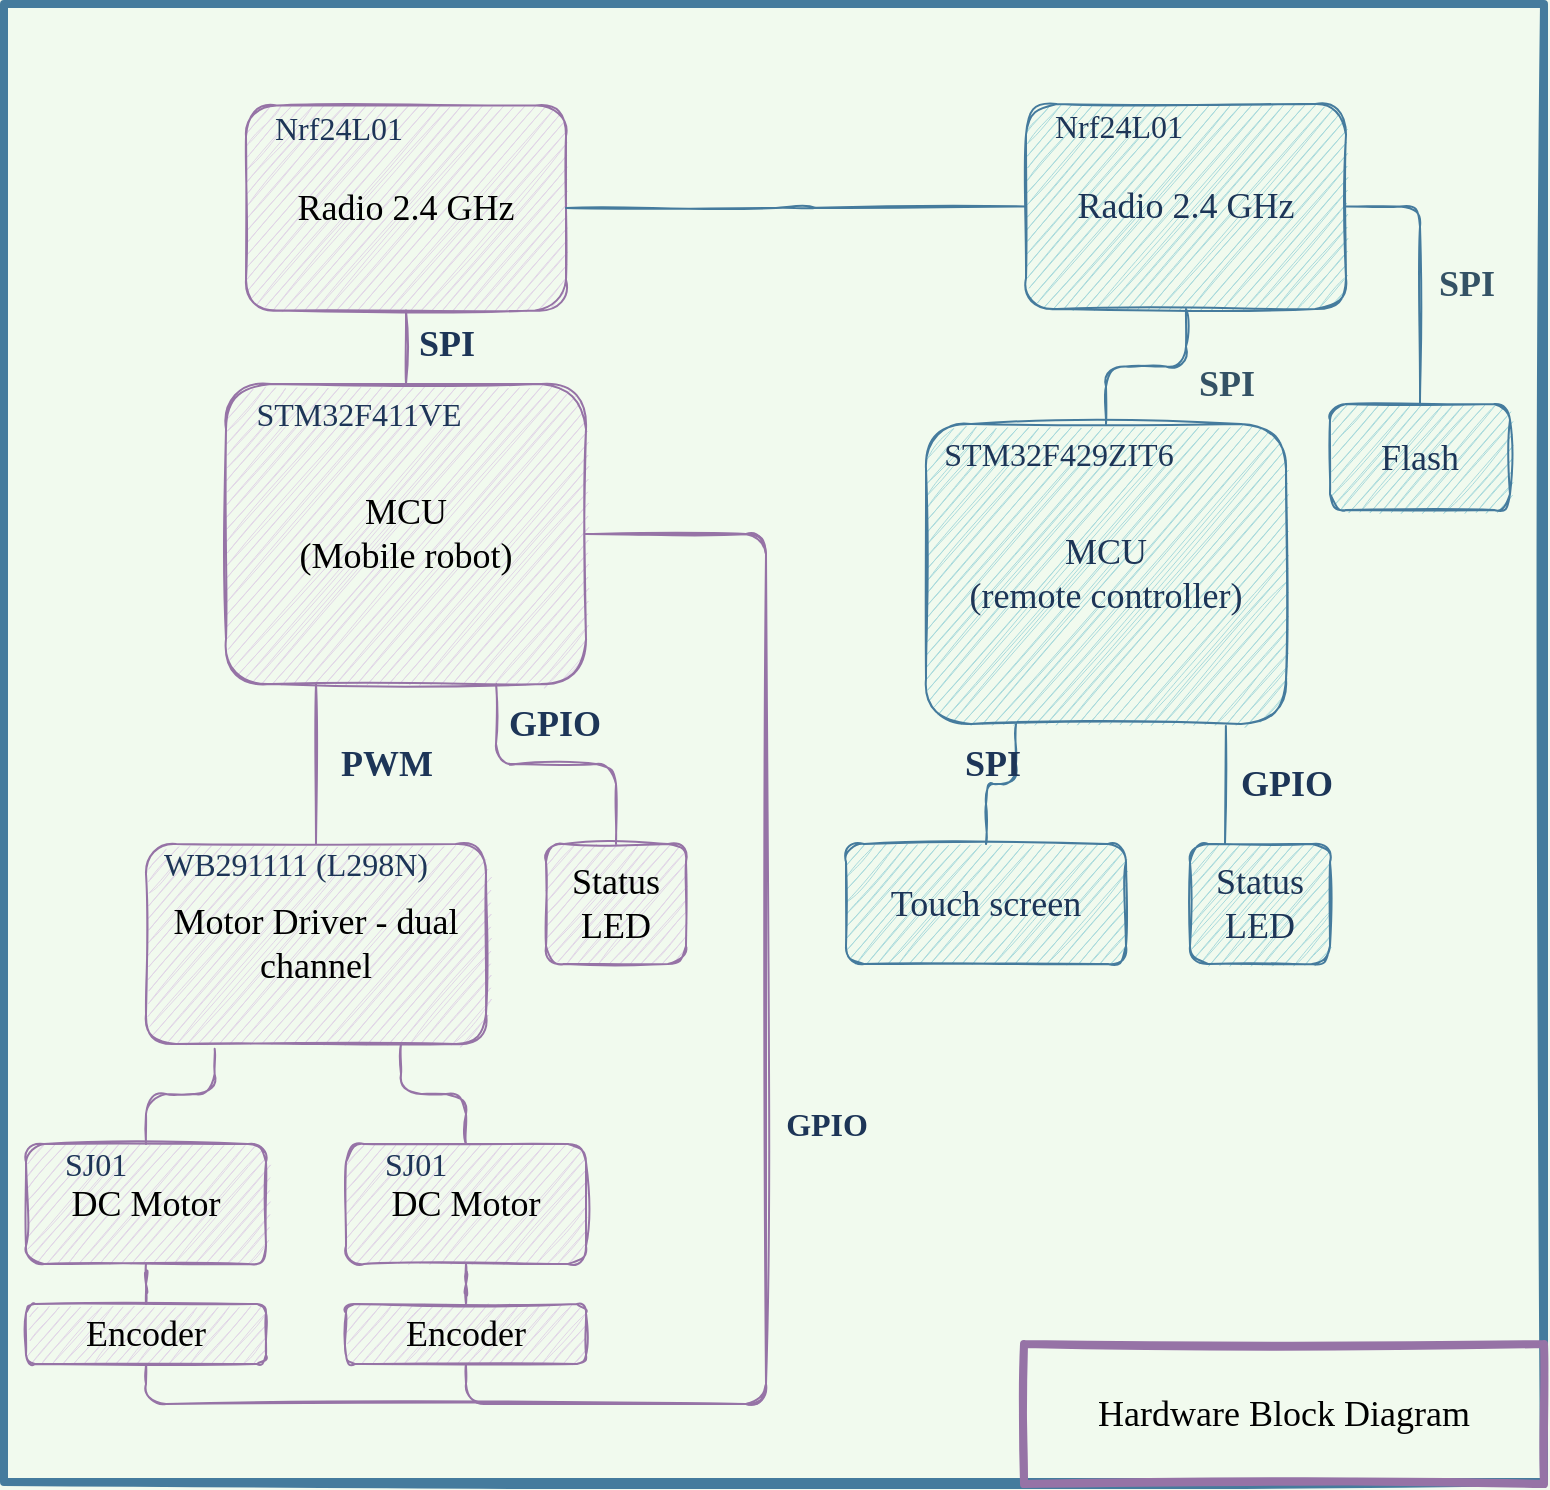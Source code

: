 <mxfile version="16.5.1" type="device"><diagram id="fh3kz13Z7o8pKzMiirxR" name="Page-1"><mxGraphModel dx="1980" dy="712" grid="1" gridSize="10" guides="1" tooltips="1" connect="1" arrows="1" fold="1" page="1" pageScale="1" pageWidth="827" pageHeight="1169" background="#F1FAEE" math="0" shadow="0"><root><mxCell id="0"/><mxCell id="1" parent="0"/><mxCell id="w8mIpnhObAFhSEqiOdWa-1" value="" style="rounded=0;whiteSpace=wrap;html=1;fontColor=#1D3557;strokeColor=#457B9D;fillColor=none;strokeWidth=4;sketch=1;fontFamily=Computer Modern;fontSource=https%3A%2F%2Ffonts.googleapis.com%2Fcss%3Ffamily%3DComputer%2BModern;shadow=0;glass=0;" parent="1" vertex="1"><mxGeometry x="-801" y="180" width="770" height="739" as="geometry"/></mxCell><mxCell id="Uzonyh6WQcR22hM6_mPs-10" value="&lt;font face=&quot;Computer Modern&quot; style=&quot;font-size: 18px&quot;&gt;Hardware Block Diagram&lt;/font&gt;" style="rounded=0;whiteSpace=wrap;html=1;strokeColor=#9673a6;strokeWidth=4;fillColor=none;sketch=1;" parent="1" vertex="1"><mxGeometry x="-291" y="850" width="260" height="70" as="geometry"/></mxCell><mxCell id="w8mIpnhObAFhSEqiOdWa-7" value="&lt;font face=&quot;Computer Modern&quot; data-font-src=&quot;https://fonts.googleapis.com/css?family=Computer+Modern&quot;&gt;SPI&lt;/font&gt;" style="edgeStyle=orthogonalEdgeStyle;shape=connector;rounded=1;sketch=1;orthogonalLoop=1;jettySize=auto;html=1;exitX=0.5;exitY=0;exitDx=0;exitDy=0;entryX=0.5;entryY=1;entryDx=0;entryDy=0;labelBackgroundColor=none;fontFamily=Helvetica;fontSize=18;fontColor=#345265;startArrow=none;startFill=0;endArrow=none;endFill=0;strokeColor=#457B9D;fontStyle=1;" parent="1" source="Uzonyh6WQcR22hM6_mPs-31" target="Uzonyh6WQcR22hM6_mPs-35" edge="1"><mxGeometry x="0.411" y="-22" relative="1" as="geometry"><mxPoint x="-2" y="9" as="offset"/></mxGeometry></mxCell><mxCell id="w8mIpnhObAFhSEqiOdWa-22" value="SPI" style="edgeStyle=orthogonalEdgeStyle;shape=connector;rounded=1;sketch=1;orthogonalLoop=1;jettySize=auto;html=1;labelBackgroundColor=none;fontFamily=Computer Modern;fontSource=https%3A%2F%2Ffonts.googleapis.com%2Fcss%3Ffamily%3DComputer%2BModern;fontSize=18;fontColor=#1D3557;startArrow=none;startFill=0;endArrow=none;endFill=0;strokeColor=#457B9D;exitX=0.25;exitY=1;exitDx=0;exitDy=0;fontStyle=1" parent="1" source="Uzonyh6WQcR22hM6_mPs-31" target="w8mIpnhObAFhSEqiOdWa-21" edge="1"><mxGeometry x="0.111" y="-10" relative="1" as="geometry"><mxPoint x="-1" as="offset"/></mxGeometry></mxCell><mxCell id="w8mIpnhObAFhSEqiOdWa-14" value="&lt;font face=&quot;Computer Modern&quot; data-font-src=&quot;https://fonts.googleapis.com/css?family=Computer+Modern&quot; style=&quot;font-size: 18px&quot;&gt;&lt;b&gt;PWM&lt;/b&gt;&lt;/font&gt;" style="edgeStyle=orthogonalEdgeStyle;shape=connector;rounded=1;sketch=1;orthogonalLoop=1;jettySize=auto;html=1;labelBackgroundColor=none;fontFamily=Helvetica;fontSize=12;fontColor=#1D3557;startArrow=none;startFill=0;endArrow=none;endFill=0;strokeColor=#9673a6;exitX=0.25;exitY=1;exitDx=0;exitDy=0;fillColor=#e1d5e7;" parent="1" source="Uzonyh6WQcR22hM6_mPs-33" target="w8mIpnhObAFhSEqiOdWa-13" edge="1"><mxGeometry y="35" relative="1" as="geometry"><mxPoint as="offset"/></mxGeometry></mxCell><mxCell id="w8mIpnhObAFhSEqiOdWa-20" value="GPIO" style="edgeStyle=orthogonalEdgeStyle;shape=connector;rounded=1;sketch=1;orthogonalLoop=1;jettySize=auto;html=1;labelBackgroundColor=none;fontFamily=Computer Modern;fontSource=https%3A%2F%2Ffonts.googleapis.com%2Fcss%3Ffamily%3DComputer%2BModern;fontSize=18;fontColor=#1D3557;startArrow=none;startFill=0;endArrow=none;endFill=0;strokeColor=#9673a6;exitX=0.75;exitY=1;exitDx=0;exitDy=0;fontStyle=1;fillColor=#e1d5e7;" parent="1" source="Uzonyh6WQcR22hM6_mPs-33" target="w8mIpnhObAFhSEqiOdWa-19" edge="1"><mxGeometry y="20" relative="1" as="geometry"><mxPoint x="-1" as="offset"/></mxGeometry></mxCell><mxCell id="w8mIpnhObAFhSEqiOdWa-30" value="&lt;b&gt;&lt;font style=&quot;font-size: 18px&quot;&gt;SPI&lt;/font&gt;&lt;/b&gt;" style="edgeStyle=orthogonalEdgeStyle;shape=connector;rounded=1;sketch=1;orthogonalLoop=1;jettySize=auto;html=1;exitX=0.5;exitY=0;exitDx=0;exitDy=0;entryX=0.5;entryY=1;entryDx=0;entryDy=0;labelBackgroundColor=none;fontFamily=Computer Modern;fontSource=https%3A%2F%2Ffonts.googleapis.com%2Fcss%3Ffamily%3DComputer%2BModern;fontSize=16;fontColor=#1D3557;startArrow=none;startFill=0;endArrow=none;endFill=0;strokeColor=#9673a6;fillColor=#e1d5e7;" parent="1" source="Uzonyh6WQcR22hM6_mPs-33" target="w8mIpnhObAFhSEqiOdWa-28" edge="1"><mxGeometry x="0.088" y="-20" relative="1" as="geometry"><mxPoint as="offset"/></mxGeometry></mxCell><mxCell id="w8mIpnhObAFhSEqiOdWa-16" value="" style="edgeStyle=orthogonalEdgeStyle;shape=connector;rounded=1;sketch=1;orthogonalLoop=1;jettySize=auto;html=1;labelBackgroundColor=none;fontFamily=Computer Modern;fontSource=https%3A%2F%2Ffonts.googleapis.com%2Fcss%3Ffamily%3DComputer%2BModern;fontSize=18;fontColor=#1D3557;startArrow=none;startFill=0;endArrow=none;endFill=0;strokeColor=#9673a6;exitX=0.202;exitY=1.024;exitDx=0;exitDy=0;exitPerimeter=0;fillColor=#e1d5e7;" parent="1" source="w8mIpnhObAFhSEqiOdWa-13" target="w8mIpnhObAFhSEqiOdWa-15" edge="1"><mxGeometry relative="1" as="geometry"/></mxCell><mxCell id="w8mIpnhObAFhSEqiOdWa-18" value="" style="edgeStyle=orthogonalEdgeStyle;shape=connector;rounded=1;sketch=1;orthogonalLoop=1;jettySize=auto;html=1;labelBackgroundColor=none;fontFamily=Computer Modern;fontSource=https%3A%2F%2Ffonts.googleapis.com%2Fcss%3Ffamily%3DComputer%2BModern;fontSize=18;fontColor=#1D3557;startArrow=none;startFill=0;endArrow=none;endFill=0;strokeColor=#9673a6;exitX=0.75;exitY=1;exitDx=0;exitDy=0;fillColor=#e1d5e7;" parent="1" source="w8mIpnhObAFhSEqiOdWa-13" target="w8mIpnhObAFhSEqiOdWa-17" edge="1"><mxGeometry relative="1" as="geometry"/></mxCell><mxCell id="w8mIpnhObAFhSEqiOdWa-42" value="" style="edgeStyle=orthogonalEdgeStyle;shape=connector;rounded=1;sketch=1;orthogonalLoop=1;jettySize=auto;html=1;labelBackgroundColor=none;fontFamily=Computer Modern;fontSource=https%3A%2F%2Ffonts.googleapis.com%2Fcss%3Ffamily%3DComputer%2BModern;fontSize=16;fontColor=#1D3557;startArrow=none;startFill=0;endArrow=none;endFill=0;strokeColor=#9673a6;fillColor=#e1d5e7;" parent="1" source="w8mIpnhObAFhSEqiOdWa-15" target="w8mIpnhObAFhSEqiOdWa-41" edge="1"><mxGeometry relative="1" as="geometry"/></mxCell><mxCell id="w8mIpnhObAFhSEqiOdWa-44" value="" style="edgeStyle=orthogonalEdgeStyle;shape=connector;rounded=1;sketch=1;orthogonalLoop=1;jettySize=auto;html=1;labelBackgroundColor=none;fontFamily=Computer Modern;fontSource=https%3A%2F%2Ffonts.googleapis.com%2Fcss%3Ffamily%3DComputer%2BModern;fontSize=16;fontColor=#1D3557;startArrow=none;startFill=0;endArrow=none;endFill=0;strokeColor=#9673a6;fillColor=#e1d5e7;" parent="1" source="w8mIpnhObAFhSEqiOdWa-17" target="w8mIpnhObAFhSEqiOdWa-43" edge="1"><mxGeometry relative="1" as="geometry"/></mxCell><mxCell id="w8mIpnhObAFhSEqiOdWa-19" value="Status LED" style="whiteSpace=wrap;html=1;fillColor=#e1d5e7;strokeColor=#9673a6;rounded=1;sketch=1;fontFamily=Computer Modern;fontSource=https%3A%2F%2Ffonts.googleapis.com%2Fcss%3Ffamily%3DComputer%2BModern;fontSize=18;" parent="1" vertex="1"><mxGeometry x="-530" y="600" width="70" height="60" as="geometry"/></mxCell><mxCell id="w8mIpnhObAFhSEqiOdWa-21" value="&lt;font face=&quot;Computer Modern&quot; style=&quot;font-size: 18px&quot;&gt;Touch screen&lt;br&gt;&lt;/font&gt;" style="rounded=1;whiteSpace=wrap;html=1;fillColor=#A8DADC;strokeColor=#457B9D;fontColor=#1D3557;sketch=1;" parent="1" vertex="1"><mxGeometry x="-380" y="600" width="140" height="60" as="geometry"/></mxCell><mxCell id="w8mIpnhObAFhSEqiOdWa-24" value="GPIO" style="edgeStyle=orthogonalEdgeStyle;shape=connector;rounded=1;sketch=1;orthogonalLoop=1;jettySize=auto;html=1;entryX=0.833;entryY=1.007;entryDx=0;entryDy=0;entryPerimeter=0;labelBackgroundColor=none;fontFamily=Computer Modern;fontSource=https%3A%2F%2Ffonts.googleapis.com%2Fcss%3Ffamily%3DComputer%2BModern;fontSize=18;fontColor=#1D3557;startArrow=none;startFill=0;endArrow=none;endFill=0;strokeColor=#457B9D;fontStyle=1;exitX=0.25;exitY=0;exitDx=0;exitDy=0;" parent="1" source="w8mIpnhObAFhSEqiOdWa-23" target="Uzonyh6WQcR22hM6_mPs-31" edge="1"><mxGeometry x="0.011" y="-30" relative="1" as="geometry"><Array as="points"><mxPoint x="-190" y="600"/></Array><mxPoint as="offset"/></mxGeometry></mxCell><mxCell id="w8mIpnhObAFhSEqiOdWa-23" value="Status LED" style="whiteSpace=wrap;html=1;fillColor=#A8DADC;strokeColor=#457B9D;fontColor=#1D3557;rounded=1;sketch=1;fontFamily=Computer Modern;fontSource=https%3A%2F%2Ffonts.googleapis.com%2Fcss%3Ffamily%3DComputer%2BModern;fontSize=18;" parent="1" vertex="1"><mxGeometry x="-208" y="600" width="70" height="60" as="geometry"/></mxCell><mxCell id="w8mIpnhObAFhSEqiOdWa-26" value="" style="group" parent="1" vertex="1" connectable="0"><mxGeometry x="-310" y="220" width="180" height="112.5" as="geometry"/></mxCell><mxCell id="Uzonyh6WQcR22hM6_mPs-35" value="&lt;font face=&quot;Computer Modern&quot; style=&quot;font-size: 18px&quot;&gt;Radio 2.4 GHz&lt;/font&gt;" style="rounded=1;whiteSpace=wrap;html=1;fillColor=#A8DADC;strokeColor=#457B9D;fontColor=#1D3557;sketch=1;" parent="w8mIpnhObAFhSEqiOdWa-26" vertex="1"><mxGeometry x="20" y="10" width="160" height="102.5" as="geometry"/></mxCell><mxCell id="w8mIpnhObAFhSEqiOdWa-25" value="&lt;font style=&quot;font-size: 16px&quot;&gt;Nrf24L01&lt;/font&gt;" style="text;html=1;strokeColor=none;fillColor=none;align=center;verticalAlign=middle;whiteSpace=wrap;rounded=0;sketch=1;fontFamily=Computer Modern;fontSource=https%3A%2F%2Ffonts.googleapis.com%2Fcss%3Ffamily%3DComputer%2BModern;fontSize=18;fontColor=#1D3557;labelBorderColor=none;" parent="w8mIpnhObAFhSEqiOdWa-26" vertex="1"><mxGeometry width="133" height="42" as="geometry"/></mxCell><mxCell id="w8mIpnhObAFhSEqiOdWa-27" value="" style="group" parent="1" vertex="1" connectable="0"><mxGeometry x="-700" y="220.75" width="180" height="112.5" as="geometry"/></mxCell><mxCell id="w8mIpnhObAFhSEqiOdWa-28" value="&lt;font face=&quot;Computer Modern&quot; style=&quot;font-size: 18px&quot;&gt;Radio 2.4 GHz&lt;/font&gt;" style="rounded=1;whiteSpace=wrap;html=1;fillColor=#e1d5e7;strokeColor=#9673a6;sketch=1;" parent="w8mIpnhObAFhSEqiOdWa-27" vertex="1"><mxGeometry x="20" y="10" width="160" height="102.5" as="geometry"/></mxCell><mxCell id="w8mIpnhObAFhSEqiOdWa-29" value="&lt;font style=&quot;font-size: 16px&quot;&gt;Nrf24L01&lt;/font&gt;" style="text;html=1;strokeColor=none;fillColor=none;align=center;verticalAlign=middle;whiteSpace=wrap;rounded=0;sketch=1;fontFamily=Computer Modern;fontSource=https%3A%2F%2Ffonts.googleapis.com%2Fcss%3Ffamily%3DComputer%2BModern;fontSize=18;fontColor=#1D3557;labelBorderColor=none;" parent="w8mIpnhObAFhSEqiOdWa-27" vertex="1"><mxGeometry width="133" height="42" as="geometry"/></mxCell><mxCell id="w8mIpnhObAFhSEqiOdWa-31" style="edgeStyle=orthogonalEdgeStyle;shape=connector;rounded=1;sketch=1;orthogonalLoop=1;jettySize=auto;html=1;exitX=1;exitY=0.5;exitDx=0;exitDy=0;entryX=0;entryY=0.5;entryDx=0;entryDy=0;labelBackgroundColor=none;fontFamily=Computer Modern;fontSource=https%3A%2F%2Ffonts.googleapis.com%2Fcss%3Ffamily%3DComputer%2BModern;fontSize=16;fontColor=#1D3557;startArrow=none;startFill=0;endArrow=none;endFill=0;strokeColor=#457B9D;" parent="1" source="w8mIpnhObAFhSEqiOdWa-28" target="Uzonyh6WQcR22hM6_mPs-35" edge="1"><mxGeometry relative="1" as="geometry"/></mxCell><mxCell id="w8mIpnhObAFhSEqiOdWa-45" style="edgeStyle=orthogonalEdgeStyle;shape=connector;rounded=1;sketch=1;orthogonalLoop=1;jettySize=auto;html=1;exitX=0.5;exitY=1;exitDx=0;exitDy=0;entryX=1;entryY=0.5;entryDx=0;entryDy=0;labelBackgroundColor=none;fontFamily=Computer Modern;fontSource=https%3A%2F%2Ffonts.googleapis.com%2Fcss%3Ffamily%3DComputer%2BModern;fontSize=16;fontColor=#1D3557;startArrow=none;startFill=0;endArrow=none;endFill=0;strokeColor=#9673a6;fillColor=#e1d5e7;" parent="1" source="w8mIpnhObAFhSEqiOdWa-41" target="Uzonyh6WQcR22hM6_mPs-33" edge="1"><mxGeometry relative="1" as="geometry"><Array as="points"><mxPoint x="-730" y="880"/><mxPoint x="-420" y="880"/><mxPoint x="-420" y="445"/></Array></mxGeometry></mxCell><mxCell id="w8mIpnhObAFhSEqiOdWa-41" value="Encoder" style="whiteSpace=wrap;html=1;fillColor=#e1d5e7;strokeColor=#9673a6;rounded=1;sketch=1;fontFamily=Computer Modern;fontSource=https%3A%2F%2Ffonts.googleapis.com%2Fcss%3Ffamily%3DComputer%2BModern;fontSize=18;" parent="1" vertex="1"><mxGeometry x="-790" y="830" width="120" height="30" as="geometry"/></mxCell><mxCell id="w8mIpnhObAFhSEqiOdWa-46" style="edgeStyle=orthogonalEdgeStyle;shape=connector;rounded=1;sketch=1;orthogonalLoop=1;jettySize=auto;html=1;exitX=0.5;exitY=1;exitDx=0;exitDy=0;labelBackgroundColor=none;fontFamily=Computer Modern;fontSource=https%3A%2F%2Ffonts.googleapis.com%2Fcss%3Ffamily%3DComputer%2BModern;fontSize=18;fontColor=#1D3557;startArrow=none;startFill=0;endArrow=none;endFill=0;strokeColor=#9673a6;entryX=1;entryY=0.5;entryDx=0;entryDy=0;fontStyle=1;fillColor=#e1d5e7;" parent="1" source="w8mIpnhObAFhSEqiOdWa-43" target="Uzonyh6WQcR22hM6_mPs-33" edge="1"><mxGeometry relative="1" as="geometry"><mxPoint x="-510" y="450" as="targetPoint"/><Array as="points"><mxPoint x="-570" y="880"/><mxPoint x="-420" y="880"/><mxPoint x="-420" y="445"/></Array></mxGeometry></mxCell><mxCell id="w8mIpnhObAFhSEqiOdWa-47" value="GPIO" style="edgeLabel;html=1;align=center;verticalAlign=middle;resizable=0;points=[];fontSize=16;fontFamily=Computer Modern;fontColor=#1D3557;labelBackgroundColor=none;fontStyle=1" parent="w8mIpnhObAFhSEqiOdWa-46" vertex="1" connectable="0"><mxGeometry x="-0.066" y="-1" relative="1" as="geometry"><mxPoint x="29" y="14" as="offset"/></mxGeometry></mxCell><mxCell id="w8mIpnhObAFhSEqiOdWa-43" value="&lt;span&gt;Encoder&lt;/span&gt;" style="whiteSpace=wrap;html=1;fontSize=18;fontFamily=Computer Modern;fillColor=#e1d5e7;strokeColor=#9673a6;rounded=1;sketch=1;fontSource=https%3A%2F%2Ffonts.googleapis.com%2Fcss%3Ffamily%3DComputer%2BModern;" parent="1" vertex="1"><mxGeometry x="-630" y="830" width="120" height="30" as="geometry"/></mxCell><mxCell id="w8mIpnhObAFhSEqiOdWa-50" value="" style="group" parent="1" vertex="1" connectable="0"><mxGeometry x="-690" y="370" width="180" height="150" as="geometry"/></mxCell><mxCell id="Uzonyh6WQcR22hM6_mPs-33" value="&lt;font face=&quot;Computer Modern&quot; style=&quot;font-size: 18px&quot;&gt;MCU&lt;br&gt;(Mobile robot)&lt;/font&gt;" style="rounded=1;whiteSpace=wrap;html=1;fillColor=#e1d5e7;strokeColor=#9673a6;sketch=1;" parent="w8mIpnhObAFhSEqiOdWa-50" vertex="1"><mxGeometry width="180" height="150" as="geometry"/></mxCell><mxCell id="w8mIpnhObAFhSEqiOdWa-40" value="&lt;font style=&quot;font-size: 16px&quot;&gt;STM32F411VE&lt;/font&gt;" style="text;html=1;strokeColor=none;fillColor=none;align=center;verticalAlign=middle;whiteSpace=wrap;rounded=0;sketch=1;fontFamily=Computer Modern;fontSource=https%3A%2F%2Ffonts.googleapis.com%2Fcss%3Ffamily%3DComputer%2BModern;fontSize=16;fontColor=#1D3557;labelBorderColor=none;" parent="w8mIpnhObAFhSEqiOdWa-50" vertex="1"><mxGeometry width="133" height="30" as="geometry"/></mxCell><mxCell id="w8mIpnhObAFhSEqiOdWa-51" value="" style="group" parent="1" vertex="1" connectable="0"><mxGeometry x="-340" y="390" width="180" height="150" as="geometry"/></mxCell><mxCell id="Uzonyh6WQcR22hM6_mPs-31" value="&lt;font face=&quot;Computer Modern&quot; style=&quot;font-size: 18px&quot;&gt;MCU&lt;br&gt;(remote controller)&lt;/font&gt;" style="rounded=1;whiteSpace=wrap;html=1;fillColor=#A8DADC;strokeColor=#457B9D;fontColor=#1D3557;sketch=1;" parent="w8mIpnhObAFhSEqiOdWa-51" vertex="1"><mxGeometry width="180" height="150" as="geometry"/></mxCell><mxCell id="w8mIpnhObAFhSEqiOdWa-38" value="&lt;font style=&quot;font-size: 16px;&quot;&gt;STM32F429ZIT6&lt;/font&gt;" style="text;html=1;strokeColor=none;fillColor=none;align=center;verticalAlign=middle;whiteSpace=wrap;rounded=0;sketch=1;fontFamily=Computer Modern;fontSource=https%3A%2F%2Ffonts.googleapis.com%2Fcss%3Ffamily%3DComputer%2BModern;fontSize=16;fontColor=#1D3557;labelBorderColor=none;" parent="w8mIpnhObAFhSEqiOdWa-51" vertex="1"><mxGeometry width="133" height="30" as="geometry"/></mxCell><mxCell id="w8mIpnhObAFhSEqiOdWa-52" value="" style="group" parent="1" vertex="1" connectable="0"><mxGeometry x="-630" y="750" width="120" height="60" as="geometry"/></mxCell><mxCell id="w8mIpnhObAFhSEqiOdWa-17" value="&lt;span&gt;DC Motor&lt;/span&gt;" style="whiteSpace=wrap;html=1;fontSize=18;fontFamily=Computer Modern;fillColor=#e1d5e7;strokeColor=#9673a6;rounded=1;sketch=1;fontSource=https%3A%2F%2Ffonts.googleapis.com%2Fcss%3Ffamily%3DComputer%2BModern;" parent="w8mIpnhObAFhSEqiOdWa-52" vertex="1"><mxGeometry width="120" height="60" as="geometry"/></mxCell><mxCell id="w8mIpnhObAFhSEqiOdWa-48" value="&lt;font style=&quot;font-size: 16px&quot;&gt;SJ01&lt;/font&gt;" style="text;html=1;strokeColor=none;fillColor=none;align=center;verticalAlign=middle;whiteSpace=wrap;rounded=0;sketch=1;fontFamily=Computer Modern;fontSource=https%3A%2F%2Ffonts.googleapis.com%2Fcss%3Ffamily%3DComputer%2BModern;fontSize=16;fontColor=#1D3557;labelBorderColor=none;" parent="w8mIpnhObAFhSEqiOdWa-52" vertex="1"><mxGeometry width="70" height="20" as="geometry"/></mxCell><mxCell id="w8mIpnhObAFhSEqiOdWa-54" value="" style="group" parent="1" vertex="1" connectable="0"><mxGeometry x="-790" y="750" width="120" height="60" as="geometry"/></mxCell><mxCell id="w8mIpnhObAFhSEqiOdWa-15" value="DC Motor" style="whiteSpace=wrap;html=1;fillColor=#e1d5e7;strokeColor=#9673a6;rounded=1;sketch=1;fontFamily=Computer Modern;fontSource=https%3A%2F%2Ffonts.googleapis.com%2Fcss%3Ffamily%3DComputer%2BModern;fontSize=18;" parent="w8mIpnhObAFhSEqiOdWa-54" vertex="1"><mxGeometry width="120" height="60" as="geometry"/></mxCell><mxCell id="w8mIpnhObAFhSEqiOdWa-53" value="&lt;font style=&quot;font-size: 16px&quot;&gt;SJ01&lt;/font&gt;" style="text;html=1;strokeColor=none;fillColor=none;align=center;verticalAlign=middle;whiteSpace=wrap;rounded=0;sketch=1;fontFamily=Computer Modern;fontSource=https%3A%2F%2Ffonts.googleapis.com%2Fcss%3Ffamily%3DComputer%2BModern;fontSize=16;fontColor=#1D3557;labelBorderColor=none;" parent="w8mIpnhObAFhSEqiOdWa-54" vertex="1"><mxGeometry width="70" height="20" as="geometry"/></mxCell><mxCell id="w8mIpnhObAFhSEqiOdWa-59" value="" style="group" parent="1" vertex="1" connectable="0"><mxGeometry x="-730" y="600" width="170" height="100" as="geometry"/></mxCell><mxCell id="w8mIpnhObAFhSEqiOdWa-13" value="Motor Driver - dual channel" style="whiteSpace=wrap;html=1;fillColor=#e1d5e7;strokeColor=#9673a6;rounded=1;sketch=1;fontFamily=Computer Modern;fontSource=https%3A%2F%2Ffonts.googleapis.com%2Fcss%3Ffamily%3DComputer%2BModern;fontSize=18;" parent="w8mIpnhObAFhSEqiOdWa-59" vertex="1"><mxGeometry width="170" height="100" as="geometry"/></mxCell><mxCell id="w8mIpnhObAFhSEqiOdWa-55" value="&lt;font style=&quot;font-size: 16px&quot;&gt;WB291111 (L298N)&lt;/font&gt;" style="text;html=1;strokeColor=none;fillColor=none;align=center;verticalAlign=middle;whiteSpace=wrap;rounded=0;sketch=1;fontFamily=Computer Modern;fontSource=https%3A%2F%2Ffonts.googleapis.com%2Fcss%3Ffamily%3DComputer%2BModern;fontSize=16;fontColor=#1D3557;labelBorderColor=none;" parent="w8mIpnhObAFhSEqiOdWa-59" vertex="1"><mxGeometry width="150" height="20" as="geometry"/></mxCell><mxCell id="Y_3C7noQgZC1ltdL1Iqm-3" value="SPI" style="edgeStyle=orthogonalEdgeStyle;shape=connector;rounded=1;sketch=1;orthogonalLoop=1;jettySize=auto;html=1;exitX=0.5;exitY=0;exitDx=0;exitDy=0;entryX=1;entryY=0.5;entryDx=0;entryDy=0;labelBackgroundColor=none;fontFamily=Computer Modern;fontSize=18;fontColor=#345265;startArrow=none;startFill=0;endArrow=none;endFill=0;strokeColor=#457B9D;fontStyle=1;fontSource=https%3A%2F%2Ffonts.googleapis.com%2Fcss%3Ffamily%3DComputer%2BModern;" edge="1" parent="1" source="Y_3C7noQgZC1ltdL1Iqm-2" target="Uzonyh6WQcR22hM6_mPs-35"><mxGeometry x="-0.116" y="-23" relative="1" as="geometry"><mxPoint as="offset"/></mxGeometry></mxCell><mxCell id="Y_3C7noQgZC1ltdL1Iqm-2" value="&lt;font face=&quot;Computer Modern&quot; style=&quot;font-size: 18px&quot;&gt;Flash&lt;br&gt;&lt;/font&gt;" style="rounded=1;whiteSpace=wrap;html=1;fillColor=#A8DADC;strokeColor=#457B9D;fontColor=#1D3557;sketch=1;" vertex="1" parent="1"><mxGeometry x="-138" y="380" width="90" height="53" as="geometry"/></mxCell></root></mxGraphModel></diagram></mxfile>